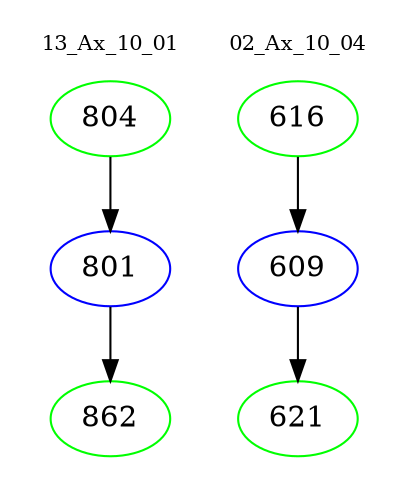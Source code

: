 digraph{
subgraph cluster_0 {
color = white
label = "13_Ax_10_01";
fontsize=10;
T0_804 [label="804", color="green"]
T0_804 -> T0_801 [color="black"]
T0_801 [label="801", color="blue"]
T0_801 -> T0_862 [color="black"]
T0_862 [label="862", color="green"]
}
subgraph cluster_1 {
color = white
label = "02_Ax_10_04";
fontsize=10;
T1_616 [label="616", color="green"]
T1_616 -> T1_609 [color="black"]
T1_609 [label="609", color="blue"]
T1_609 -> T1_621 [color="black"]
T1_621 [label="621", color="green"]
}
}
